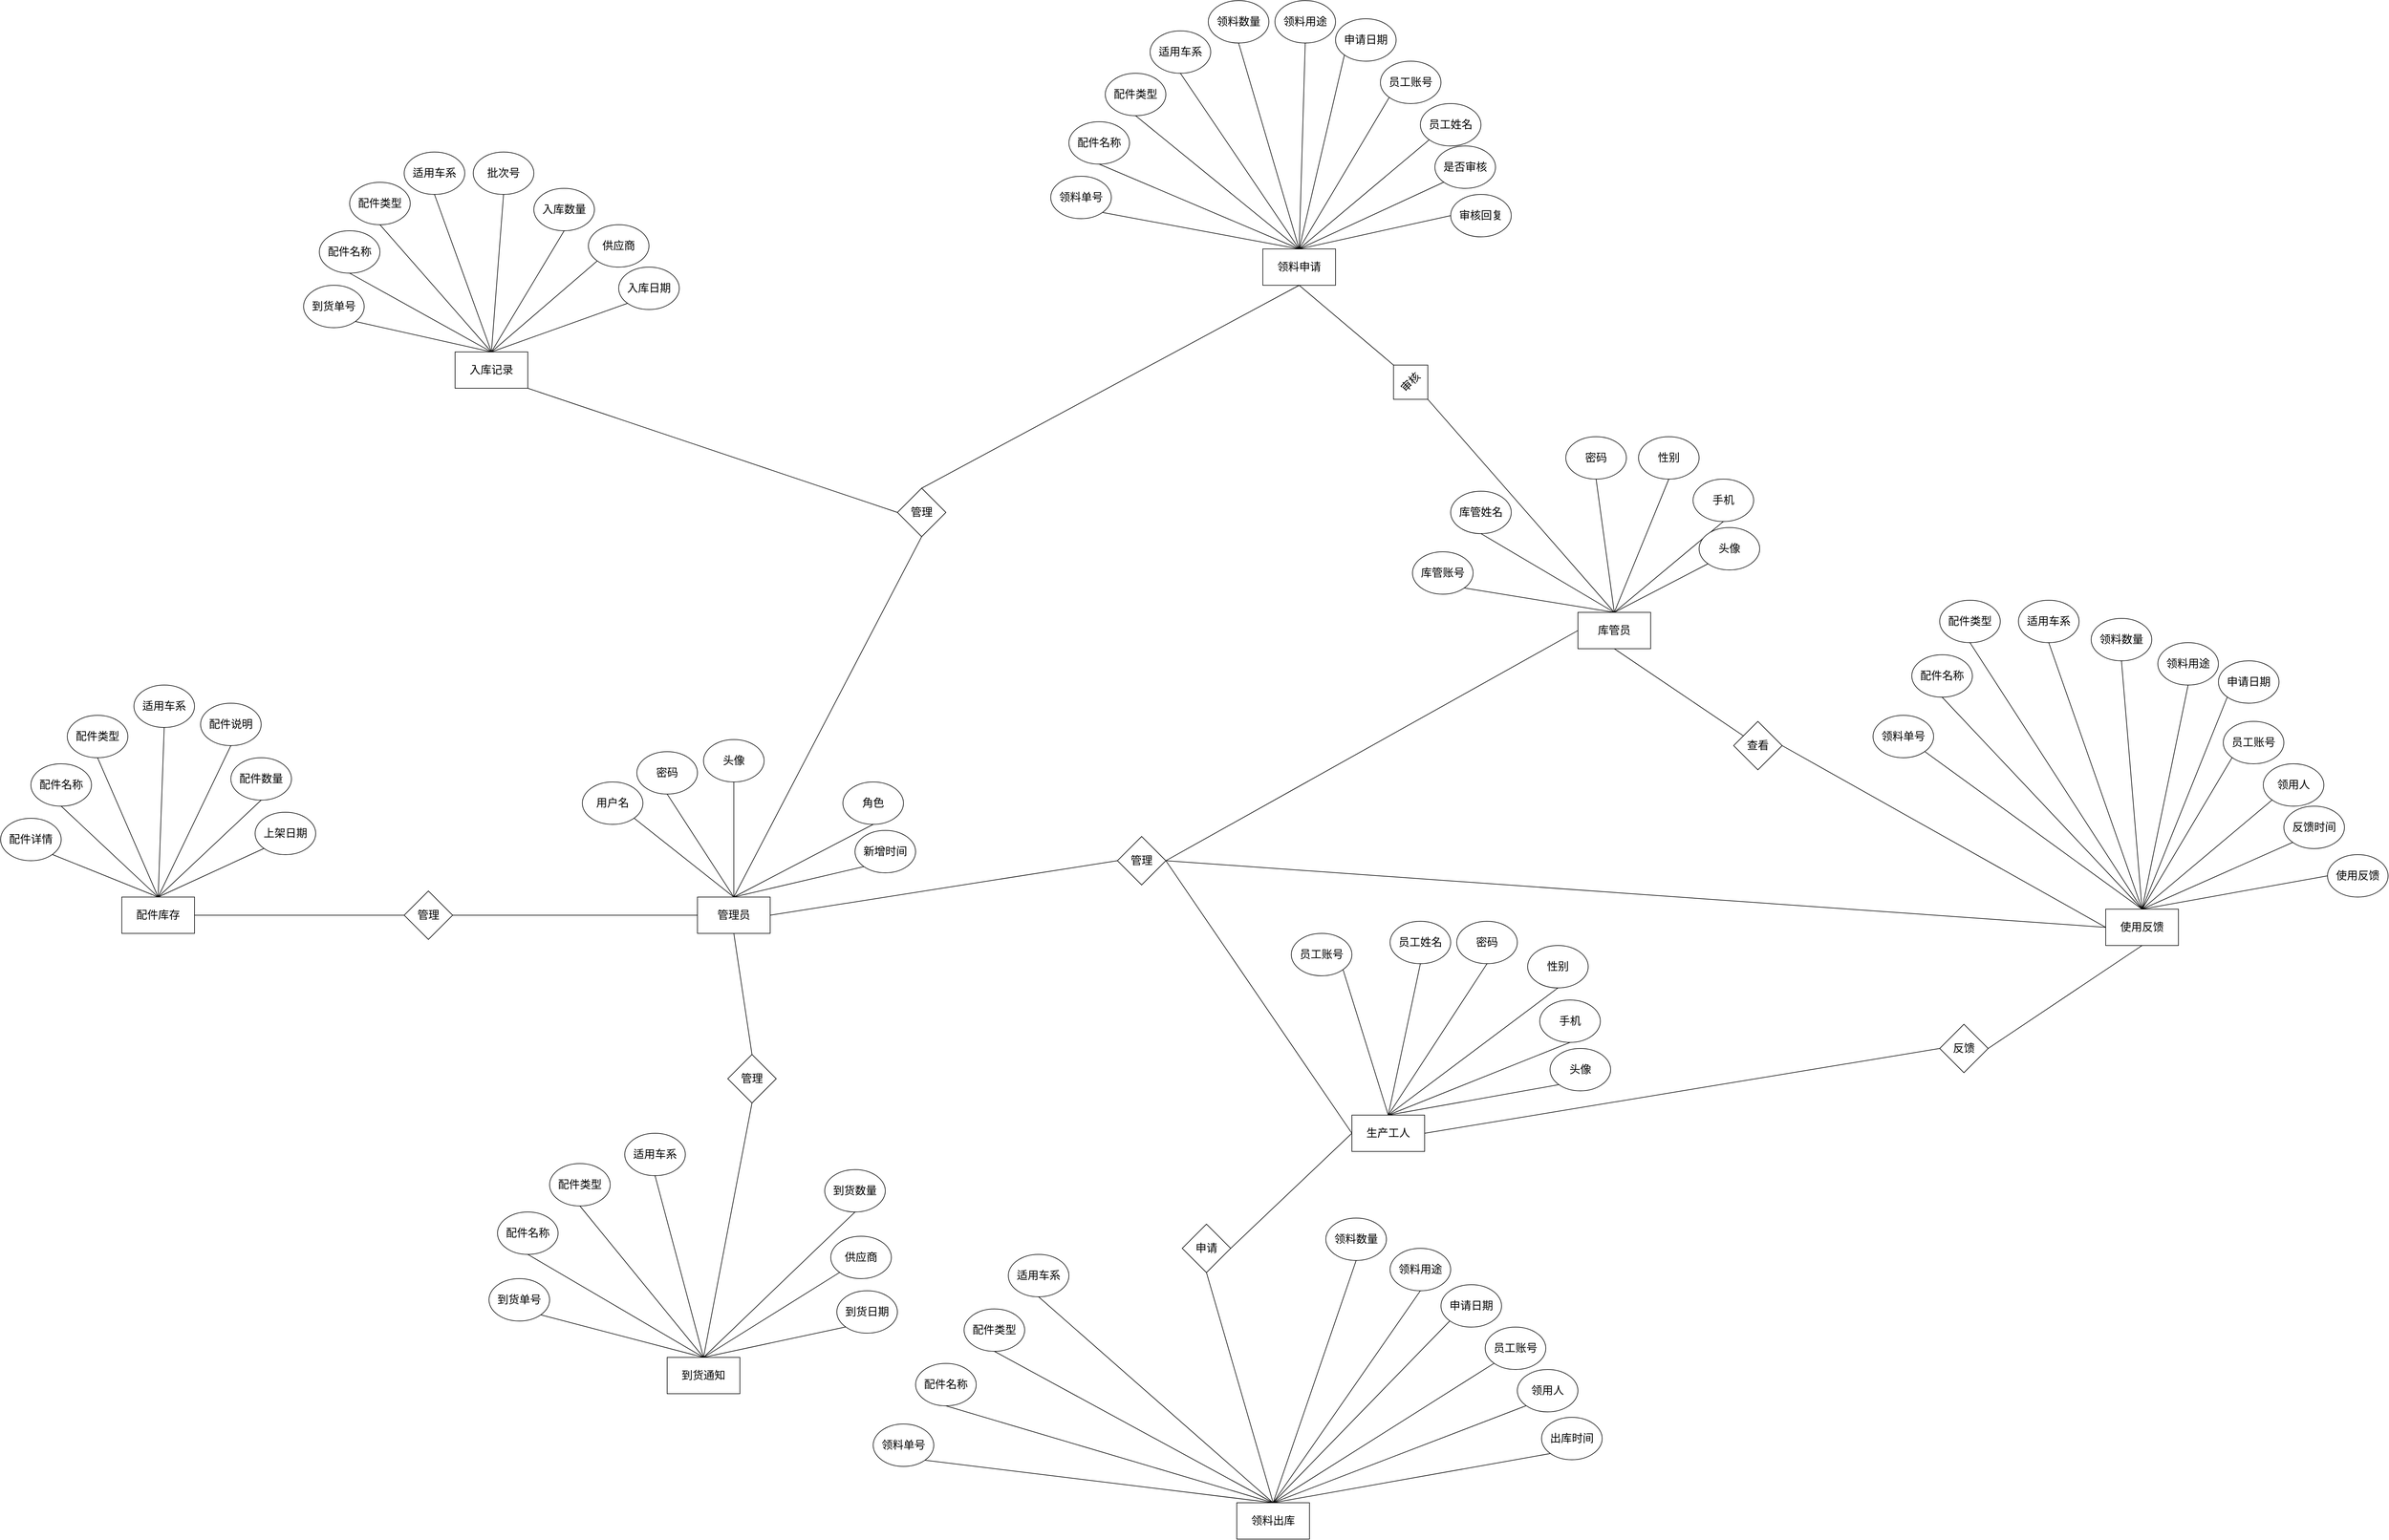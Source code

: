 <mxfile version="26.1.1">
  <diagram name="第 1 页" id="RdsMQLg2FbLtXf6Mgpa0">
    <mxGraphModel dx="10308" dy="5773" grid="1" gridSize="10" guides="1" tooltips="1" connect="1" arrows="1" fold="1" page="1" pageScale="1" pageWidth="827" pageHeight="1169" math="0" shadow="0">
      <root>
        <mxCell id="0" />
        <mxCell id="1" parent="0" />
        <mxCell id="ckY1n85eC-GWLQyuCt2y-1" value="&lt;font style=&quot;font-size: 18px;&quot;&gt;管理员&lt;/font&gt;" style="rounded=0;whiteSpace=wrap;html=1;" vertex="1" parent="1">
          <mxGeometry x="-1410" y="240" width="120" height="60" as="geometry" />
        </mxCell>
        <mxCell id="ckY1n85eC-GWLQyuCt2y-2" value="&lt;font style=&quot;font-size: 18px;&quot;&gt;用户名&lt;/font&gt;" style="ellipse;whiteSpace=wrap;html=1;" vertex="1" parent="1">
          <mxGeometry x="-1600" y="50" width="100" height="70" as="geometry" />
        </mxCell>
        <mxCell id="ckY1n85eC-GWLQyuCt2y-4" value="&lt;font style=&quot;font-size: 18px;&quot;&gt;密码&lt;/font&gt;" style="ellipse;whiteSpace=wrap;html=1;" vertex="1" parent="1">
          <mxGeometry x="-1510" width="100" height="70" as="geometry" />
        </mxCell>
        <mxCell id="ckY1n85eC-GWLQyuCt2y-5" value="&lt;font style=&quot;font-size: 18px;&quot;&gt;头像&lt;/font&gt;" style="ellipse;whiteSpace=wrap;html=1;" vertex="1" parent="1">
          <mxGeometry x="-1400" y="-20" width="100" height="70" as="geometry" />
        </mxCell>
        <mxCell id="ckY1n85eC-GWLQyuCt2y-6" value="&lt;font style=&quot;font-size: 18px;&quot;&gt;角色&lt;/font&gt;" style="ellipse;whiteSpace=wrap;html=1;" vertex="1" parent="1">
          <mxGeometry x="-1170" y="50" width="100" height="70" as="geometry" />
        </mxCell>
        <mxCell id="ckY1n85eC-GWLQyuCt2y-7" value="&lt;font style=&quot;font-size: 18px;&quot;&gt;新增时间&lt;/font&gt;" style="ellipse;whiteSpace=wrap;html=1;" vertex="1" parent="1">
          <mxGeometry x="-1150" y="130" width="100" height="70" as="geometry" />
        </mxCell>
        <mxCell id="ckY1n85eC-GWLQyuCt2y-8" value="" style="endArrow=none;html=1;rounded=0;entryX=0.5;entryY=1;entryDx=0;entryDy=0;exitX=0.5;exitY=0;exitDx=0;exitDy=0;" edge="1" parent="1" source="ckY1n85eC-GWLQyuCt2y-1" target="ckY1n85eC-GWLQyuCt2y-4">
          <mxGeometry width="50" height="50" relative="1" as="geometry">
            <mxPoint x="-1356" y="190" as="sourcePoint" />
            <mxPoint x="-1306" y="140" as="targetPoint" />
          </mxGeometry>
        </mxCell>
        <mxCell id="ckY1n85eC-GWLQyuCt2y-9" value="" style="endArrow=none;html=1;rounded=0;entryX=0.5;entryY=1;entryDx=0;entryDy=0;exitX=0.5;exitY=0;exitDx=0;exitDy=0;" edge="1" parent="1" source="ckY1n85eC-GWLQyuCt2y-1" target="ckY1n85eC-GWLQyuCt2y-6">
          <mxGeometry width="50" height="50" relative="1" as="geometry">
            <mxPoint x="-1290" y="330" as="sourcePoint" />
            <mxPoint x="-1190" y="200" as="targetPoint" />
            <Array as="points" />
          </mxGeometry>
        </mxCell>
        <mxCell id="ckY1n85eC-GWLQyuCt2y-10" value="" style="endArrow=none;html=1;rounded=0;exitX=1;exitY=1;exitDx=0;exitDy=0;entryX=0.5;entryY=0;entryDx=0;entryDy=0;" edge="1" parent="1" source="ckY1n85eC-GWLQyuCt2y-2" target="ckY1n85eC-GWLQyuCt2y-1">
          <mxGeometry width="50" height="50" relative="1" as="geometry">
            <mxPoint x="-1330" y="320" as="sourcePoint" />
            <mxPoint x="-1280" y="270" as="targetPoint" />
          </mxGeometry>
        </mxCell>
        <mxCell id="ckY1n85eC-GWLQyuCt2y-11" value="" style="endArrow=none;html=1;rounded=0;entryX=0.5;entryY=1;entryDx=0;entryDy=0;exitX=0.5;exitY=0;exitDx=0;exitDy=0;" edge="1" parent="1" source="ckY1n85eC-GWLQyuCt2y-1" target="ckY1n85eC-GWLQyuCt2y-5">
          <mxGeometry width="50" height="50" relative="1" as="geometry">
            <mxPoint x="-1340" y="250" as="sourcePoint" />
            <mxPoint x="-1450" y="80" as="targetPoint" />
          </mxGeometry>
        </mxCell>
        <mxCell id="ckY1n85eC-GWLQyuCt2y-12" value="" style="endArrow=none;html=1;rounded=0;entryX=0;entryY=1;entryDx=0;entryDy=0;exitX=0.5;exitY=0;exitDx=0;exitDy=0;" edge="1" parent="1" source="ckY1n85eC-GWLQyuCt2y-1" target="ckY1n85eC-GWLQyuCt2y-7">
          <mxGeometry width="50" height="50" relative="1" as="geometry">
            <mxPoint x="-1340" y="250" as="sourcePoint" />
            <mxPoint x="-1230" y="80" as="targetPoint" />
            <Array as="points" />
          </mxGeometry>
        </mxCell>
        <mxCell id="ckY1n85eC-GWLQyuCt2y-13" value="&lt;font style=&quot;font-size: 18px;&quot;&gt;生产工人&lt;/font&gt;" style="rounded=0;whiteSpace=wrap;html=1;" vertex="1" parent="1">
          <mxGeometry x="-330" y="600" width="120" height="60" as="geometry" />
        </mxCell>
        <mxCell id="ckY1n85eC-GWLQyuCt2y-14" value="&lt;font style=&quot;font-size: 18px;&quot;&gt;员工账号&lt;/font&gt;" style="ellipse;whiteSpace=wrap;html=1;" vertex="1" parent="1">
          <mxGeometry x="-430" y="300" width="100" height="70" as="geometry" />
        </mxCell>
        <mxCell id="ckY1n85eC-GWLQyuCt2y-15" value="&lt;font style=&quot;font-size: 18px;&quot;&gt;员工姓名&lt;/font&gt;" style="ellipse;whiteSpace=wrap;html=1;" vertex="1" parent="1">
          <mxGeometry x="-267" y="280" width="100" height="70" as="geometry" />
        </mxCell>
        <mxCell id="ckY1n85eC-GWLQyuCt2y-16" value="&lt;font style=&quot;font-size: 18px;&quot;&gt;密码&lt;/font&gt;" style="ellipse;whiteSpace=wrap;html=1;" vertex="1" parent="1">
          <mxGeometry x="-157" y="280" width="100" height="70" as="geometry" />
        </mxCell>
        <mxCell id="ckY1n85eC-GWLQyuCt2y-17" value="&lt;font style=&quot;font-size: 18px;&quot;&gt;性别&lt;/font&gt;" style="ellipse;whiteSpace=wrap;html=1;" vertex="1" parent="1">
          <mxGeometry x="-40" y="320" width="100" height="70" as="geometry" />
        </mxCell>
        <mxCell id="ckY1n85eC-GWLQyuCt2y-18" value="&lt;font style=&quot;font-size: 18px;&quot;&gt;手机&lt;/font&gt;" style="ellipse;whiteSpace=wrap;html=1;" vertex="1" parent="1">
          <mxGeometry x="-20" y="410" width="100" height="70" as="geometry" />
        </mxCell>
        <mxCell id="ckY1n85eC-GWLQyuCt2y-19" value="" style="endArrow=none;html=1;rounded=0;entryX=0.5;entryY=1;entryDx=0;entryDy=0;exitX=0.5;exitY=0;exitDx=0;exitDy=0;" edge="1" parent="1" source="ckY1n85eC-GWLQyuCt2y-13" target="ckY1n85eC-GWLQyuCt2y-15">
          <mxGeometry width="50" height="50" relative="1" as="geometry">
            <mxPoint x="-239" y="540" as="sourcePoint" />
            <mxPoint x="-189" y="490" as="targetPoint" />
          </mxGeometry>
        </mxCell>
        <mxCell id="ckY1n85eC-GWLQyuCt2y-20" value="" style="endArrow=none;html=1;rounded=0;entryX=0.5;entryY=1;entryDx=0;entryDy=0;exitX=0.5;exitY=0;exitDx=0;exitDy=0;" edge="1" parent="1" source="ckY1n85eC-GWLQyuCt2y-13" target="ckY1n85eC-GWLQyuCt2y-17">
          <mxGeometry width="50" height="50" relative="1" as="geometry">
            <mxPoint x="-173" y="680" as="sourcePoint" />
            <mxPoint x="-73" y="550" as="targetPoint" />
            <Array as="points" />
          </mxGeometry>
        </mxCell>
        <mxCell id="ckY1n85eC-GWLQyuCt2y-21" value="" style="endArrow=none;html=1;rounded=0;exitX=1;exitY=1;exitDx=0;exitDy=0;entryX=0.5;entryY=0;entryDx=0;entryDy=0;" edge="1" parent="1" source="ckY1n85eC-GWLQyuCt2y-14" target="ckY1n85eC-GWLQyuCt2y-13">
          <mxGeometry width="50" height="50" relative="1" as="geometry">
            <mxPoint x="-213" y="670" as="sourcePoint" />
            <mxPoint x="-163" y="620" as="targetPoint" />
          </mxGeometry>
        </mxCell>
        <mxCell id="ckY1n85eC-GWLQyuCt2y-22" value="" style="endArrow=none;html=1;rounded=0;entryX=0.5;entryY=1;entryDx=0;entryDy=0;exitX=0.5;exitY=0;exitDx=0;exitDy=0;" edge="1" parent="1" source="ckY1n85eC-GWLQyuCt2y-13" target="ckY1n85eC-GWLQyuCt2y-16">
          <mxGeometry width="50" height="50" relative="1" as="geometry">
            <mxPoint x="-223" y="600" as="sourcePoint" />
            <mxPoint x="-333" y="430" as="targetPoint" />
          </mxGeometry>
        </mxCell>
        <mxCell id="ckY1n85eC-GWLQyuCt2y-23" value="" style="endArrow=none;html=1;rounded=0;entryX=0.5;entryY=1;entryDx=0;entryDy=0;exitX=0.5;exitY=0;exitDx=0;exitDy=0;" edge="1" parent="1" source="ckY1n85eC-GWLQyuCt2y-13" target="ckY1n85eC-GWLQyuCt2y-18">
          <mxGeometry width="50" height="50" relative="1" as="geometry">
            <mxPoint x="-223" y="600" as="sourcePoint" />
            <mxPoint x="-113" y="430" as="targetPoint" />
            <Array as="points" />
          </mxGeometry>
        </mxCell>
        <mxCell id="ckY1n85eC-GWLQyuCt2y-24" value="&lt;font style=&quot;font-size: 18px;&quot;&gt;头像&lt;/font&gt;" style="ellipse;whiteSpace=wrap;html=1;" vertex="1" parent="1">
          <mxGeometry x="-3" y="490" width="100" height="70" as="geometry" />
        </mxCell>
        <mxCell id="ckY1n85eC-GWLQyuCt2y-25" value="" style="endArrow=none;html=1;rounded=0;exitX=0.5;exitY=0;exitDx=0;exitDy=0;entryX=0;entryY=1;entryDx=0;entryDy=0;" edge="1" parent="1" source="ckY1n85eC-GWLQyuCt2y-13" target="ckY1n85eC-GWLQyuCt2y-24">
          <mxGeometry width="50" height="50" relative="1" as="geometry">
            <mxPoint x="-223" y="600" as="sourcePoint" />
            <mxPoint x="-85" y="470" as="targetPoint" />
            <Array as="points" />
          </mxGeometry>
        </mxCell>
        <mxCell id="ckY1n85eC-GWLQyuCt2y-27" value="&lt;font style=&quot;font-size: 18px;&quot;&gt;到货通知&lt;/font&gt;" style="rounded=0;whiteSpace=wrap;html=1;" vertex="1" parent="1">
          <mxGeometry x="-1460" y="1000" width="120" height="60" as="geometry" />
        </mxCell>
        <mxCell id="ckY1n85eC-GWLQyuCt2y-28" value="&lt;font style=&quot;font-size: 18px;&quot;&gt;到货单号&lt;/font&gt;" style="ellipse;whiteSpace=wrap;html=1;" vertex="1" parent="1">
          <mxGeometry x="-1754" y="870" width="100" height="70" as="geometry" />
        </mxCell>
        <mxCell id="ckY1n85eC-GWLQyuCt2y-29" value="&lt;font style=&quot;font-size: 18px;&quot;&gt;配件名称&lt;/font&gt;" style="ellipse;whiteSpace=wrap;html=1;" vertex="1" parent="1">
          <mxGeometry x="-1740" y="760" width="100" height="70" as="geometry" />
        </mxCell>
        <mxCell id="ckY1n85eC-GWLQyuCt2y-30" value="&lt;font style=&quot;font-size: 18px;&quot;&gt;配件类型&lt;/font&gt;" style="ellipse;whiteSpace=wrap;html=1;" vertex="1" parent="1">
          <mxGeometry x="-1654" y="680" width="100" height="70" as="geometry" />
        </mxCell>
        <mxCell id="ckY1n85eC-GWLQyuCt2y-31" value="&lt;span style=&quot;font-size: 18px;&quot;&gt;适用车系&lt;/span&gt;" style="ellipse;whiteSpace=wrap;html=1;" vertex="1" parent="1">
          <mxGeometry x="-1530" y="630" width="100" height="70" as="geometry" />
        </mxCell>
        <mxCell id="ckY1n85eC-GWLQyuCt2y-32" value="&lt;span style=&quot;font-size: 18px;&quot;&gt;到货数量&lt;/span&gt;" style="ellipse;whiteSpace=wrap;html=1;" vertex="1" parent="1">
          <mxGeometry x="-1200" y="690" width="100" height="70" as="geometry" />
        </mxCell>
        <mxCell id="ckY1n85eC-GWLQyuCt2y-33" value="" style="endArrow=none;html=1;rounded=0;entryX=0.5;entryY=1;entryDx=0;entryDy=0;exitX=0.5;exitY=0;exitDx=0;exitDy=0;" edge="1" parent="1" source="ckY1n85eC-GWLQyuCt2y-27" target="ckY1n85eC-GWLQyuCt2y-29">
          <mxGeometry width="50" height="50" relative="1" as="geometry">
            <mxPoint x="-1406" y="950" as="sourcePoint" />
            <mxPoint x="-1356" y="900" as="targetPoint" />
          </mxGeometry>
        </mxCell>
        <mxCell id="ckY1n85eC-GWLQyuCt2y-34" value="" style="endArrow=none;html=1;rounded=0;entryX=0.5;entryY=1;entryDx=0;entryDy=0;exitX=0.5;exitY=0;exitDx=0;exitDy=0;" edge="1" parent="1" source="ckY1n85eC-GWLQyuCt2y-27" target="ckY1n85eC-GWLQyuCt2y-31">
          <mxGeometry width="50" height="50" relative="1" as="geometry">
            <mxPoint x="-1340" y="1090" as="sourcePoint" />
            <mxPoint x="-1240" y="960" as="targetPoint" />
            <Array as="points" />
          </mxGeometry>
        </mxCell>
        <mxCell id="ckY1n85eC-GWLQyuCt2y-35" value="" style="endArrow=none;html=1;rounded=0;exitX=1;exitY=1;exitDx=0;exitDy=0;entryX=0.5;entryY=0;entryDx=0;entryDy=0;" edge="1" parent="1" source="ckY1n85eC-GWLQyuCt2y-28" target="ckY1n85eC-GWLQyuCt2y-27">
          <mxGeometry width="50" height="50" relative="1" as="geometry">
            <mxPoint x="-1380" y="1080" as="sourcePoint" />
            <mxPoint x="-1330" y="1030" as="targetPoint" />
          </mxGeometry>
        </mxCell>
        <mxCell id="ckY1n85eC-GWLQyuCt2y-36" value="" style="endArrow=none;html=1;rounded=0;entryX=0.5;entryY=1;entryDx=0;entryDy=0;exitX=0.5;exitY=0;exitDx=0;exitDy=0;" edge="1" parent="1" source="ckY1n85eC-GWLQyuCt2y-27" target="ckY1n85eC-GWLQyuCt2y-30">
          <mxGeometry width="50" height="50" relative="1" as="geometry">
            <mxPoint x="-1390" y="1010" as="sourcePoint" />
            <mxPoint x="-1500" y="840" as="targetPoint" />
          </mxGeometry>
        </mxCell>
        <mxCell id="ckY1n85eC-GWLQyuCt2y-37" value="" style="endArrow=none;html=1;rounded=0;entryX=0.5;entryY=1;entryDx=0;entryDy=0;exitX=0.5;exitY=0;exitDx=0;exitDy=0;" edge="1" parent="1" source="ckY1n85eC-GWLQyuCt2y-27" target="ckY1n85eC-GWLQyuCt2y-32">
          <mxGeometry width="50" height="50" relative="1" as="geometry">
            <mxPoint x="-1390" y="1010" as="sourcePoint" />
            <mxPoint x="-1280" y="840" as="targetPoint" />
            <Array as="points" />
          </mxGeometry>
        </mxCell>
        <mxCell id="ckY1n85eC-GWLQyuCt2y-38" value="&lt;font style=&quot;font-size: 18px;&quot;&gt;供应商&lt;/font&gt;" style="ellipse;whiteSpace=wrap;html=1;" vertex="1" parent="1">
          <mxGeometry x="-1190" y="800" width="100" height="70" as="geometry" />
        </mxCell>
        <mxCell id="ckY1n85eC-GWLQyuCt2y-39" value="" style="endArrow=none;html=1;rounded=0;exitX=0.5;exitY=0;exitDx=0;exitDy=0;entryX=0;entryY=1;entryDx=0;entryDy=0;" edge="1" parent="1" source="ckY1n85eC-GWLQyuCt2y-27" target="ckY1n85eC-GWLQyuCt2y-38">
          <mxGeometry width="50" height="50" relative="1" as="geometry">
            <mxPoint x="-1390" y="1010" as="sourcePoint" />
            <mxPoint x="-1252" y="880" as="targetPoint" />
            <Array as="points" />
          </mxGeometry>
        </mxCell>
        <mxCell id="ckY1n85eC-GWLQyuCt2y-40" value="&lt;font style=&quot;font-size: 18px;&quot;&gt;到货日期&lt;/font&gt;" style="ellipse;whiteSpace=wrap;html=1;" vertex="1" parent="1">
          <mxGeometry x="-1180" y="890" width="100" height="70" as="geometry" />
        </mxCell>
        <mxCell id="ckY1n85eC-GWLQyuCt2y-41" value="" style="endArrow=none;html=1;rounded=0;exitX=0.5;exitY=0;exitDx=0;exitDy=0;entryX=0;entryY=1;entryDx=0;entryDy=0;" edge="1" parent="1" source="ckY1n85eC-GWLQyuCt2y-27" target="ckY1n85eC-GWLQyuCt2y-40">
          <mxGeometry width="50" height="50" relative="1" as="geometry">
            <mxPoint x="-1390" y="1010" as="sourcePoint" />
            <mxPoint x="-1215" y="860" as="targetPoint" />
            <Array as="points" />
          </mxGeometry>
        </mxCell>
        <mxCell id="ckY1n85eC-GWLQyuCt2y-42" value="&lt;font style=&quot;font-size: 18px;&quot;&gt;入库记录&lt;/font&gt;" style="rounded=0;whiteSpace=wrap;html=1;" vertex="1" parent="1">
          <mxGeometry x="-1810" y="-660" width="120" height="60" as="geometry" />
        </mxCell>
        <mxCell id="ckY1n85eC-GWLQyuCt2y-43" value="&lt;font style=&quot;font-size: 18px;&quot;&gt;到货单号&lt;/font&gt;" style="ellipse;whiteSpace=wrap;html=1;" vertex="1" parent="1">
          <mxGeometry x="-2060" y="-770" width="100" height="70" as="geometry" />
        </mxCell>
        <mxCell id="ckY1n85eC-GWLQyuCt2y-44" value="&lt;font style=&quot;font-size: 18px;&quot;&gt;配件名称&lt;/font&gt;" style="ellipse;whiteSpace=wrap;html=1;" vertex="1" parent="1">
          <mxGeometry x="-2034" y="-860" width="100" height="70" as="geometry" />
        </mxCell>
        <mxCell id="ckY1n85eC-GWLQyuCt2y-45" value="&lt;font style=&quot;font-size: 18px;&quot;&gt;配件类型&lt;/font&gt;" style="ellipse;whiteSpace=wrap;html=1;" vertex="1" parent="1">
          <mxGeometry x="-1984" y="-940" width="100" height="70" as="geometry" />
        </mxCell>
        <mxCell id="ckY1n85eC-GWLQyuCt2y-46" value="&lt;span style=&quot;font-size: 18px;&quot;&gt;适用车系&lt;/span&gt;" style="ellipse;whiteSpace=wrap;html=1;" vertex="1" parent="1">
          <mxGeometry x="-1894" y="-990" width="100" height="70" as="geometry" />
        </mxCell>
        <mxCell id="ckY1n85eC-GWLQyuCt2y-47" value="&lt;span style=&quot;font-size: 18px;&quot;&gt;入库数量&lt;/span&gt;" style="ellipse;whiteSpace=wrap;html=1;" vertex="1" parent="1">
          <mxGeometry x="-1680" y="-930" width="100" height="70" as="geometry" />
        </mxCell>
        <mxCell id="ckY1n85eC-GWLQyuCt2y-48" value="" style="endArrow=none;html=1;rounded=0;entryX=0.5;entryY=1;entryDx=0;entryDy=0;exitX=0.5;exitY=0;exitDx=0;exitDy=0;" edge="1" parent="1" source="ckY1n85eC-GWLQyuCt2y-42" target="ckY1n85eC-GWLQyuCt2y-44">
          <mxGeometry width="50" height="50" relative="1" as="geometry">
            <mxPoint x="-1756" y="-710" as="sourcePoint" />
            <mxPoint x="-1706" y="-760" as="targetPoint" />
          </mxGeometry>
        </mxCell>
        <mxCell id="ckY1n85eC-GWLQyuCt2y-49" value="" style="endArrow=none;html=1;rounded=0;entryX=0.5;entryY=1;entryDx=0;entryDy=0;exitX=0.5;exitY=0;exitDx=0;exitDy=0;" edge="1" parent="1" source="ckY1n85eC-GWLQyuCt2y-42" target="ckY1n85eC-GWLQyuCt2y-46">
          <mxGeometry width="50" height="50" relative="1" as="geometry">
            <mxPoint x="-1690" y="-570" as="sourcePoint" />
            <mxPoint x="-1590" y="-700" as="targetPoint" />
            <Array as="points" />
          </mxGeometry>
        </mxCell>
        <mxCell id="ckY1n85eC-GWLQyuCt2y-50" value="" style="endArrow=none;html=1;rounded=0;exitX=1;exitY=1;exitDx=0;exitDy=0;entryX=0.5;entryY=0;entryDx=0;entryDy=0;" edge="1" parent="1" source="ckY1n85eC-GWLQyuCt2y-43" target="ckY1n85eC-GWLQyuCt2y-42">
          <mxGeometry width="50" height="50" relative="1" as="geometry">
            <mxPoint x="-1730" y="-580" as="sourcePoint" />
            <mxPoint x="-1680" y="-630" as="targetPoint" />
          </mxGeometry>
        </mxCell>
        <mxCell id="ckY1n85eC-GWLQyuCt2y-51" value="" style="endArrow=none;html=1;rounded=0;entryX=0.5;entryY=1;entryDx=0;entryDy=0;exitX=0.5;exitY=0;exitDx=0;exitDy=0;" edge="1" parent="1" source="ckY1n85eC-GWLQyuCt2y-42" target="ckY1n85eC-GWLQyuCt2y-45">
          <mxGeometry width="50" height="50" relative="1" as="geometry">
            <mxPoint x="-1740" y="-650" as="sourcePoint" />
            <mxPoint x="-1850" y="-820" as="targetPoint" />
          </mxGeometry>
        </mxCell>
        <mxCell id="ckY1n85eC-GWLQyuCt2y-52" value="" style="endArrow=none;html=1;rounded=0;entryX=0.5;entryY=1;entryDx=0;entryDy=0;exitX=0.5;exitY=0;exitDx=0;exitDy=0;" edge="1" parent="1" source="ckY1n85eC-GWLQyuCt2y-42" target="ckY1n85eC-GWLQyuCt2y-47">
          <mxGeometry width="50" height="50" relative="1" as="geometry">
            <mxPoint x="-1740" y="-650" as="sourcePoint" />
            <mxPoint x="-1630" y="-820" as="targetPoint" />
            <Array as="points" />
          </mxGeometry>
        </mxCell>
        <mxCell id="ckY1n85eC-GWLQyuCt2y-53" value="&lt;font style=&quot;font-size: 18px;&quot;&gt;供应商&lt;/font&gt;" style="ellipse;whiteSpace=wrap;html=1;" vertex="1" parent="1">
          <mxGeometry x="-1590" y="-870" width="100" height="70" as="geometry" />
        </mxCell>
        <mxCell id="ckY1n85eC-GWLQyuCt2y-54" value="" style="endArrow=none;html=1;rounded=0;exitX=0.5;exitY=0;exitDx=0;exitDy=0;entryX=0;entryY=1;entryDx=0;entryDy=0;" edge="1" parent="1" source="ckY1n85eC-GWLQyuCt2y-42" target="ckY1n85eC-GWLQyuCt2y-53">
          <mxGeometry width="50" height="50" relative="1" as="geometry">
            <mxPoint x="-1740" y="-650" as="sourcePoint" />
            <mxPoint x="-1602" y="-780" as="targetPoint" />
            <Array as="points" />
          </mxGeometry>
        </mxCell>
        <mxCell id="ckY1n85eC-GWLQyuCt2y-55" value="&lt;font style=&quot;font-size: 18px;&quot;&gt;入库日期&lt;/font&gt;" style="ellipse;whiteSpace=wrap;html=1;" vertex="1" parent="1">
          <mxGeometry x="-1540" y="-800" width="100" height="70" as="geometry" />
        </mxCell>
        <mxCell id="ckY1n85eC-GWLQyuCt2y-56" value="" style="endArrow=none;html=1;rounded=0;exitX=0.5;exitY=0;exitDx=0;exitDy=0;entryX=0;entryY=1;entryDx=0;entryDy=0;" edge="1" parent="1" source="ckY1n85eC-GWLQyuCt2y-42" target="ckY1n85eC-GWLQyuCt2y-55">
          <mxGeometry width="50" height="50" relative="1" as="geometry">
            <mxPoint x="-1740" y="-650" as="sourcePoint" />
            <mxPoint x="-1565" y="-800" as="targetPoint" />
            <Array as="points" />
          </mxGeometry>
        </mxCell>
        <mxCell id="ckY1n85eC-GWLQyuCt2y-57" value="&lt;span style=&quot;font-size: 18px;&quot;&gt;批次号&lt;/span&gt;" style="ellipse;whiteSpace=wrap;html=1;" vertex="1" parent="1">
          <mxGeometry x="-1780" y="-990" width="100" height="70" as="geometry" />
        </mxCell>
        <mxCell id="ckY1n85eC-GWLQyuCt2y-58" value="" style="endArrow=none;html=1;rounded=0;entryX=0.5;entryY=1;entryDx=0;entryDy=0;exitX=0.5;exitY=0;exitDx=0;exitDy=0;" edge="1" parent="1" source="ckY1n85eC-GWLQyuCt2y-42" target="ckY1n85eC-GWLQyuCt2y-57">
          <mxGeometry width="50" height="50" relative="1" as="geometry">
            <mxPoint x="-1740" y="-650" as="sourcePoint" />
            <mxPoint x="-1834" y="-910" as="targetPoint" />
            <Array as="points" />
          </mxGeometry>
        </mxCell>
        <mxCell id="ckY1n85eC-GWLQyuCt2y-59" value="&lt;font style=&quot;font-size: 18px;&quot;&gt;配件库存&lt;/font&gt;" style="rounded=0;whiteSpace=wrap;html=1;" vertex="1" parent="1">
          <mxGeometry x="-2360" y="240" width="120" height="60" as="geometry" />
        </mxCell>
        <mxCell id="ckY1n85eC-GWLQyuCt2y-60" value="&lt;span style=&quot;font-size: 18px;&quot;&gt;配件详情&lt;/span&gt;" style="ellipse;whiteSpace=wrap;html=1;" vertex="1" parent="1">
          <mxGeometry x="-2560" y="110" width="100" height="70" as="geometry" />
        </mxCell>
        <mxCell id="ckY1n85eC-GWLQyuCt2y-61" value="&lt;font style=&quot;font-size: 18px;&quot;&gt;配件名称&lt;/font&gt;" style="ellipse;whiteSpace=wrap;html=1;" vertex="1" parent="1">
          <mxGeometry x="-2510" y="20" width="100" height="70" as="geometry" />
        </mxCell>
        <mxCell id="ckY1n85eC-GWLQyuCt2y-62" value="&lt;font style=&quot;font-size: 18px;&quot;&gt;配件类型&lt;/font&gt;" style="ellipse;whiteSpace=wrap;html=1;" vertex="1" parent="1">
          <mxGeometry x="-2450" y="-60" width="100" height="70" as="geometry" />
        </mxCell>
        <mxCell id="ckY1n85eC-GWLQyuCt2y-63" value="&lt;span style=&quot;font-size: 18px;&quot;&gt;适用车系&lt;/span&gt;" style="ellipse;whiteSpace=wrap;html=1;" vertex="1" parent="1">
          <mxGeometry x="-2340" y="-110" width="100" height="70" as="geometry" />
        </mxCell>
        <mxCell id="ckY1n85eC-GWLQyuCt2y-64" value="&lt;span style=&quot;font-size: 18px;&quot;&gt;配件数量&lt;/span&gt;" style="ellipse;whiteSpace=wrap;html=1;" vertex="1" parent="1">
          <mxGeometry x="-2180" y="10" width="100" height="70" as="geometry" />
        </mxCell>
        <mxCell id="ckY1n85eC-GWLQyuCt2y-65" value="" style="endArrow=none;html=1;rounded=0;entryX=0.5;entryY=1;entryDx=0;entryDy=0;exitX=0.5;exitY=0;exitDx=0;exitDy=0;" edge="1" parent="1" source="ckY1n85eC-GWLQyuCt2y-59" target="ckY1n85eC-GWLQyuCt2y-61">
          <mxGeometry width="50" height="50" relative="1" as="geometry">
            <mxPoint x="-2306" y="190" as="sourcePoint" />
            <mxPoint x="-2256" y="140" as="targetPoint" />
          </mxGeometry>
        </mxCell>
        <mxCell id="ckY1n85eC-GWLQyuCt2y-66" value="" style="endArrow=none;html=1;rounded=0;entryX=0.5;entryY=1;entryDx=0;entryDy=0;exitX=0.5;exitY=0;exitDx=0;exitDy=0;" edge="1" parent="1" source="ckY1n85eC-GWLQyuCt2y-59" target="ckY1n85eC-GWLQyuCt2y-63">
          <mxGeometry width="50" height="50" relative="1" as="geometry">
            <mxPoint x="-2240" y="330" as="sourcePoint" />
            <mxPoint x="-2140" y="200" as="targetPoint" />
            <Array as="points" />
          </mxGeometry>
        </mxCell>
        <mxCell id="ckY1n85eC-GWLQyuCt2y-67" value="" style="endArrow=none;html=1;rounded=0;exitX=1;exitY=1;exitDx=0;exitDy=0;entryX=0.5;entryY=0;entryDx=0;entryDy=0;" edge="1" parent="1" source="ckY1n85eC-GWLQyuCt2y-60" target="ckY1n85eC-GWLQyuCt2y-59">
          <mxGeometry width="50" height="50" relative="1" as="geometry">
            <mxPoint x="-2280" y="320" as="sourcePoint" />
            <mxPoint x="-2230" y="270" as="targetPoint" />
          </mxGeometry>
        </mxCell>
        <mxCell id="ckY1n85eC-GWLQyuCt2y-68" value="" style="endArrow=none;html=1;rounded=0;entryX=0.5;entryY=1;entryDx=0;entryDy=0;exitX=0.5;exitY=0;exitDx=0;exitDy=0;" edge="1" parent="1" source="ckY1n85eC-GWLQyuCt2y-59" target="ckY1n85eC-GWLQyuCt2y-62">
          <mxGeometry width="50" height="50" relative="1" as="geometry">
            <mxPoint x="-2290" y="250" as="sourcePoint" />
            <mxPoint x="-2400" y="80" as="targetPoint" />
          </mxGeometry>
        </mxCell>
        <mxCell id="ckY1n85eC-GWLQyuCt2y-69" value="" style="endArrow=none;html=1;rounded=0;entryX=0.5;entryY=1;entryDx=0;entryDy=0;exitX=0.5;exitY=0;exitDx=0;exitDy=0;" edge="1" parent="1" source="ckY1n85eC-GWLQyuCt2y-59" target="ckY1n85eC-GWLQyuCt2y-64">
          <mxGeometry width="50" height="50" relative="1" as="geometry">
            <mxPoint x="-2290" y="250" as="sourcePoint" />
            <mxPoint x="-2180" y="80" as="targetPoint" />
            <Array as="points" />
          </mxGeometry>
        </mxCell>
        <mxCell id="ckY1n85eC-GWLQyuCt2y-72" value="&lt;font style=&quot;font-size: 18px;&quot;&gt;上架日期&lt;/font&gt;" style="ellipse;whiteSpace=wrap;html=1;" vertex="1" parent="1">
          <mxGeometry x="-2140" y="100" width="100" height="70" as="geometry" />
        </mxCell>
        <mxCell id="ckY1n85eC-GWLQyuCt2y-73" value="" style="endArrow=none;html=1;rounded=0;exitX=0.5;exitY=0;exitDx=0;exitDy=0;entryX=0;entryY=1;entryDx=0;entryDy=0;" edge="1" parent="1" source="ckY1n85eC-GWLQyuCt2y-59" target="ckY1n85eC-GWLQyuCt2y-72">
          <mxGeometry width="50" height="50" relative="1" as="geometry">
            <mxPoint x="-2290" y="250" as="sourcePoint" />
            <mxPoint x="-2115" y="100" as="targetPoint" />
            <Array as="points" />
          </mxGeometry>
        </mxCell>
        <mxCell id="ckY1n85eC-GWLQyuCt2y-74" value="&lt;span style=&quot;font-size: 18px;&quot;&gt;配件说明&lt;/span&gt;" style="ellipse;whiteSpace=wrap;html=1;" vertex="1" parent="1">
          <mxGeometry x="-2230" y="-80" width="100" height="70" as="geometry" />
        </mxCell>
        <mxCell id="ckY1n85eC-GWLQyuCt2y-75" value="" style="endArrow=none;html=1;rounded=0;entryX=0.5;entryY=1;entryDx=0;entryDy=0;exitX=0.5;exitY=0;exitDx=0;exitDy=0;" edge="1" parent="1" source="ckY1n85eC-GWLQyuCt2y-59" target="ckY1n85eC-GWLQyuCt2y-74">
          <mxGeometry width="50" height="50" relative="1" as="geometry">
            <mxPoint x="-2290" y="250" as="sourcePoint" />
            <mxPoint x="-2384" y="-10" as="targetPoint" />
            <Array as="points" />
          </mxGeometry>
        </mxCell>
        <mxCell id="ckY1n85eC-GWLQyuCt2y-76" value="&lt;span style=&quot;font-size: 18px;&quot;&gt;领料申请&lt;/span&gt;" style="rounded=0;whiteSpace=wrap;html=1;" vertex="1" parent="1">
          <mxGeometry x="-477" y="-830" width="120" height="60" as="geometry" />
        </mxCell>
        <mxCell id="ckY1n85eC-GWLQyuCt2y-77" value="&lt;span style=&quot;font-size: 18px;&quot;&gt;领料单号&lt;/span&gt;" style="ellipse;whiteSpace=wrap;html=1;" vertex="1" parent="1">
          <mxGeometry x="-827" y="-950" width="100" height="70" as="geometry" />
        </mxCell>
        <mxCell id="ckY1n85eC-GWLQyuCt2y-78" value="&lt;font style=&quot;font-size: 18px;&quot;&gt;配件名称&lt;/font&gt;" style="ellipse;whiteSpace=wrap;html=1;" vertex="1" parent="1">
          <mxGeometry x="-797" y="-1040" width="100" height="70" as="geometry" />
        </mxCell>
        <mxCell id="ckY1n85eC-GWLQyuCt2y-79" value="&lt;font style=&quot;font-size: 18px;&quot;&gt;配件类型&lt;/font&gt;" style="ellipse;whiteSpace=wrap;html=1;" vertex="1" parent="1">
          <mxGeometry x="-737" y="-1120" width="100" height="70" as="geometry" />
        </mxCell>
        <mxCell id="ckY1n85eC-GWLQyuCt2y-80" value="&lt;span style=&quot;font-size: 18px;&quot;&gt;适用车系&lt;/span&gt;" style="ellipse;whiteSpace=wrap;html=1;" vertex="1" parent="1">
          <mxGeometry x="-663" y="-1190" width="100" height="70" as="geometry" />
        </mxCell>
        <mxCell id="ckY1n85eC-GWLQyuCt2y-81" value="&lt;span style=&quot;font-size: 18px;&quot;&gt;领料用途&lt;/span&gt;" style="ellipse;whiteSpace=wrap;html=1;" vertex="1" parent="1">
          <mxGeometry x="-457" y="-1240" width="100" height="70" as="geometry" />
        </mxCell>
        <mxCell id="ckY1n85eC-GWLQyuCt2y-82" value="" style="endArrow=none;html=1;rounded=0;entryX=0.5;entryY=1;entryDx=0;entryDy=0;exitX=0.5;exitY=0;exitDx=0;exitDy=0;" edge="1" parent="1" source="ckY1n85eC-GWLQyuCt2y-76" target="ckY1n85eC-GWLQyuCt2y-78">
          <mxGeometry width="50" height="50" relative="1" as="geometry">
            <mxPoint x="-423" y="-880" as="sourcePoint" />
            <mxPoint x="-373" y="-930" as="targetPoint" />
          </mxGeometry>
        </mxCell>
        <mxCell id="ckY1n85eC-GWLQyuCt2y-83" value="" style="endArrow=none;html=1;rounded=0;entryX=0.5;entryY=1;entryDx=0;entryDy=0;exitX=0.5;exitY=0;exitDx=0;exitDy=0;" edge="1" parent="1" source="ckY1n85eC-GWLQyuCt2y-76" target="ckY1n85eC-GWLQyuCt2y-80">
          <mxGeometry width="50" height="50" relative="1" as="geometry">
            <mxPoint x="-357" y="-740" as="sourcePoint" />
            <mxPoint x="-257" y="-870" as="targetPoint" />
            <Array as="points" />
          </mxGeometry>
        </mxCell>
        <mxCell id="ckY1n85eC-GWLQyuCt2y-84" value="" style="endArrow=none;html=1;rounded=0;exitX=1;exitY=1;exitDx=0;exitDy=0;entryX=0.5;entryY=0;entryDx=0;entryDy=0;" edge="1" parent="1" source="ckY1n85eC-GWLQyuCt2y-77" target="ckY1n85eC-GWLQyuCt2y-76">
          <mxGeometry width="50" height="50" relative="1" as="geometry">
            <mxPoint x="-397" y="-750" as="sourcePoint" />
            <mxPoint x="-347" y="-800" as="targetPoint" />
          </mxGeometry>
        </mxCell>
        <mxCell id="ckY1n85eC-GWLQyuCt2y-85" value="" style="endArrow=none;html=1;rounded=0;entryX=0.5;entryY=1;entryDx=0;entryDy=0;exitX=0.5;exitY=0;exitDx=0;exitDy=0;" edge="1" parent="1" source="ckY1n85eC-GWLQyuCt2y-76" target="ckY1n85eC-GWLQyuCt2y-79">
          <mxGeometry width="50" height="50" relative="1" as="geometry">
            <mxPoint x="-407" y="-820" as="sourcePoint" />
            <mxPoint x="-517" y="-990" as="targetPoint" />
          </mxGeometry>
        </mxCell>
        <mxCell id="ckY1n85eC-GWLQyuCt2y-86" value="" style="endArrow=none;html=1;rounded=0;entryX=0.5;entryY=1;entryDx=0;entryDy=0;exitX=0.5;exitY=0;exitDx=0;exitDy=0;" edge="1" parent="1" source="ckY1n85eC-GWLQyuCt2y-76" target="ckY1n85eC-GWLQyuCt2y-81">
          <mxGeometry width="50" height="50" relative="1" as="geometry">
            <mxPoint x="-407" y="-820" as="sourcePoint" />
            <mxPoint x="-297" y="-990" as="targetPoint" />
            <Array as="points" />
          </mxGeometry>
        </mxCell>
        <mxCell id="ckY1n85eC-GWLQyuCt2y-87" value="&lt;font style=&quot;font-size: 18px;&quot;&gt;申请日期&lt;/font&gt;" style="ellipse;whiteSpace=wrap;html=1;" vertex="1" parent="1">
          <mxGeometry x="-357" y="-1210" width="100" height="70" as="geometry" />
        </mxCell>
        <mxCell id="ckY1n85eC-GWLQyuCt2y-88" value="" style="endArrow=none;html=1;rounded=0;exitX=0.5;exitY=0;exitDx=0;exitDy=0;entryX=0;entryY=1;entryDx=0;entryDy=0;" edge="1" parent="1" source="ckY1n85eC-GWLQyuCt2y-76" target="ckY1n85eC-GWLQyuCt2y-87">
          <mxGeometry width="50" height="50" relative="1" as="geometry">
            <mxPoint x="-407" y="-820" as="sourcePoint" />
            <mxPoint x="-232" y="-970" as="targetPoint" />
            <Array as="points" />
          </mxGeometry>
        </mxCell>
        <mxCell id="ckY1n85eC-GWLQyuCt2y-89" value="&lt;span style=&quot;font-size: 18px;&quot;&gt;领料数量&lt;/span&gt;" style="ellipse;whiteSpace=wrap;html=1;" vertex="1" parent="1">
          <mxGeometry x="-567" y="-1240" width="100" height="70" as="geometry" />
        </mxCell>
        <mxCell id="ckY1n85eC-GWLQyuCt2y-90" value="" style="endArrow=none;html=1;rounded=0;entryX=0.5;entryY=1;entryDx=0;entryDy=0;exitX=0.5;exitY=0;exitDx=0;exitDy=0;" edge="1" parent="1" source="ckY1n85eC-GWLQyuCt2y-76" target="ckY1n85eC-GWLQyuCt2y-89">
          <mxGeometry width="50" height="50" relative="1" as="geometry">
            <mxPoint x="-407" y="-820" as="sourcePoint" />
            <mxPoint x="-501" y="-1080" as="targetPoint" />
            <Array as="points" />
          </mxGeometry>
        </mxCell>
        <mxCell id="ckY1n85eC-GWLQyuCt2y-91" value="&lt;font style=&quot;font-size: 18px;&quot;&gt;员工账号&lt;/font&gt;" style="ellipse;whiteSpace=wrap;html=1;" vertex="1" parent="1">
          <mxGeometry x="-283" y="-1140" width="100" height="70" as="geometry" />
        </mxCell>
        <mxCell id="ckY1n85eC-GWLQyuCt2y-92" value="&lt;font style=&quot;font-size: 18px;&quot;&gt;员工姓名&lt;/font&gt;" style="ellipse;whiteSpace=wrap;html=1;" vertex="1" parent="1">
          <mxGeometry x="-217" y="-1070" width="100" height="70" as="geometry" />
        </mxCell>
        <mxCell id="ckY1n85eC-GWLQyuCt2y-93" value="&lt;span style=&quot;font-size: 18px;&quot;&gt;是否审核&lt;/span&gt;" style="ellipse;whiteSpace=wrap;html=1;" vertex="1" parent="1">
          <mxGeometry x="-193" y="-1000" width="100" height="70" as="geometry" />
        </mxCell>
        <mxCell id="ckY1n85eC-GWLQyuCt2y-94" value="" style="endArrow=none;html=1;rounded=0;exitX=0.5;exitY=0;exitDx=0;exitDy=0;entryX=0;entryY=1;entryDx=0;entryDy=0;" edge="1" parent="1" source="ckY1n85eC-GWLQyuCt2y-76" target="ckY1n85eC-GWLQyuCt2y-91">
          <mxGeometry width="50" height="50" relative="1" as="geometry">
            <mxPoint x="-407" y="-820" as="sourcePoint" />
            <mxPoint x="-332" y="-1140" as="targetPoint" />
            <Array as="points" />
          </mxGeometry>
        </mxCell>
        <mxCell id="ckY1n85eC-GWLQyuCt2y-95" value="" style="endArrow=none;html=1;rounded=0;exitX=0.5;exitY=0;exitDx=0;exitDy=0;entryX=0;entryY=1;entryDx=0;entryDy=0;" edge="1" parent="1" source="ckY1n85eC-GWLQyuCt2y-76" target="ckY1n85eC-GWLQyuCt2y-92">
          <mxGeometry width="50" height="50" relative="1" as="geometry">
            <mxPoint x="-407" y="-820" as="sourcePoint" />
            <mxPoint x="-258" y="-1070" as="targetPoint" />
            <Array as="points" />
          </mxGeometry>
        </mxCell>
        <mxCell id="ckY1n85eC-GWLQyuCt2y-96" value="" style="endArrow=none;html=1;rounded=0;exitX=0.5;exitY=0;exitDx=0;exitDy=0;entryX=0;entryY=1;entryDx=0;entryDy=0;" edge="1" parent="1" source="ckY1n85eC-GWLQyuCt2y-76" target="ckY1n85eC-GWLQyuCt2y-93">
          <mxGeometry width="50" height="50" relative="1" as="geometry">
            <mxPoint x="-407" y="-820" as="sourcePoint" />
            <mxPoint x="-192" y="-1000" as="targetPoint" />
            <Array as="points" />
          </mxGeometry>
        </mxCell>
        <mxCell id="ckY1n85eC-GWLQyuCt2y-97" value="&lt;span style=&quot;font-size: 18px;&quot;&gt;审核回复&lt;/span&gt;" style="ellipse;whiteSpace=wrap;html=1;" vertex="1" parent="1">
          <mxGeometry x="-167" y="-920" width="100" height="70" as="geometry" />
        </mxCell>
        <mxCell id="ckY1n85eC-GWLQyuCt2y-98" value="" style="endArrow=none;html=1;rounded=0;exitX=0.5;exitY=0;exitDx=0;exitDy=0;entryX=0;entryY=0.5;entryDx=0;entryDy=0;" edge="1" parent="1" source="ckY1n85eC-GWLQyuCt2y-76" target="ckY1n85eC-GWLQyuCt2y-97">
          <mxGeometry width="50" height="50" relative="1" as="geometry">
            <mxPoint x="-407" y="-820" as="sourcePoint" />
            <mxPoint x="-168" y="-930" as="targetPoint" />
            <Array as="points" />
          </mxGeometry>
        </mxCell>
        <mxCell id="ckY1n85eC-GWLQyuCt2y-99" value="&lt;font style=&quot;font-size: 18px;&quot;&gt;库管员&lt;/font&gt;" style="rounded=0;whiteSpace=wrap;html=1;" vertex="1" parent="1">
          <mxGeometry x="43" y="-230" width="120" height="60" as="geometry" />
        </mxCell>
        <mxCell id="ckY1n85eC-GWLQyuCt2y-100" value="&lt;font style=&quot;font-size: 18px;&quot;&gt;库管账号&lt;/font&gt;" style="ellipse;whiteSpace=wrap;html=1;" vertex="1" parent="1">
          <mxGeometry x="-230" y="-330" width="100" height="70" as="geometry" />
        </mxCell>
        <mxCell id="ckY1n85eC-GWLQyuCt2y-101" value="&lt;font style=&quot;font-size: 18px;&quot;&gt;库管姓名&lt;/font&gt;" style="ellipse;whiteSpace=wrap;html=1;" vertex="1" parent="1">
          <mxGeometry x="-167" y="-430" width="100" height="70" as="geometry" />
        </mxCell>
        <mxCell id="ckY1n85eC-GWLQyuCt2y-102" value="&lt;font style=&quot;font-size: 18px;&quot;&gt;密码&lt;/font&gt;" style="ellipse;whiteSpace=wrap;html=1;" vertex="1" parent="1">
          <mxGeometry x="23" y="-520" width="100" height="70" as="geometry" />
        </mxCell>
        <mxCell id="ckY1n85eC-GWLQyuCt2y-103" value="&lt;font style=&quot;font-size: 18px;&quot;&gt;性别&lt;/font&gt;" style="ellipse;whiteSpace=wrap;html=1;" vertex="1" parent="1">
          <mxGeometry x="143" y="-520" width="100" height="70" as="geometry" />
        </mxCell>
        <mxCell id="ckY1n85eC-GWLQyuCt2y-104" value="&lt;font style=&quot;font-size: 18px;&quot;&gt;手机&lt;/font&gt;" style="ellipse;whiteSpace=wrap;html=1;" vertex="1" parent="1">
          <mxGeometry x="233" y="-450" width="100" height="70" as="geometry" />
        </mxCell>
        <mxCell id="ckY1n85eC-GWLQyuCt2y-105" value="" style="endArrow=none;html=1;rounded=0;entryX=0.5;entryY=1;entryDx=0;entryDy=0;exitX=0.5;exitY=0;exitDx=0;exitDy=0;" edge="1" parent="1" source="ckY1n85eC-GWLQyuCt2y-99" target="ckY1n85eC-GWLQyuCt2y-101">
          <mxGeometry width="50" height="50" relative="1" as="geometry">
            <mxPoint x="97" y="-280" as="sourcePoint" />
            <mxPoint x="147" y="-330" as="targetPoint" />
          </mxGeometry>
        </mxCell>
        <mxCell id="ckY1n85eC-GWLQyuCt2y-106" value="" style="endArrow=none;html=1;rounded=0;entryX=0.5;entryY=1;entryDx=0;entryDy=0;exitX=0.5;exitY=0;exitDx=0;exitDy=0;" edge="1" parent="1" source="ckY1n85eC-GWLQyuCt2y-99" target="ckY1n85eC-GWLQyuCt2y-103">
          <mxGeometry width="50" height="50" relative="1" as="geometry">
            <mxPoint x="163" y="-140" as="sourcePoint" />
            <mxPoint x="263" y="-270" as="targetPoint" />
            <Array as="points" />
          </mxGeometry>
        </mxCell>
        <mxCell id="ckY1n85eC-GWLQyuCt2y-107" value="" style="endArrow=none;html=1;rounded=0;exitX=1;exitY=1;exitDx=0;exitDy=0;entryX=0.5;entryY=0;entryDx=0;entryDy=0;" edge="1" parent="1" source="ckY1n85eC-GWLQyuCt2y-100" target="ckY1n85eC-GWLQyuCt2y-99">
          <mxGeometry width="50" height="50" relative="1" as="geometry">
            <mxPoint x="123" y="-150" as="sourcePoint" />
            <mxPoint x="173" y="-200" as="targetPoint" />
          </mxGeometry>
        </mxCell>
        <mxCell id="ckY1n85eC-GWLQyuCt2y-108" value="" style="endArrow=none;html=1;rounded=0;entryX=0.5;entryY=1;entryDx=0;entryDy=0;exitX=0.5;exitY=0;exitDx=0;exitDy=0;" edge="1" parent="1" source="ckY1n85eC-GWLQyuCt2y-99" target="ckY1n85eC-GWLQyuCt2y-102">
          <mxGeometry width="50" height="50" relative="1" as="geometry">
            <mxPoint x="113" y="-220" as="sourcePoint" />
            <mxPoint x="3" y="-390" as="targetPoint" />
          </mxGeometry>
        </mxCell>
        <mxCell id="ckY1n85eC-GWLQyuCt2y-109" value="" style="endArrow=none;html=1;rounded=0;entryX=0.5;entryY=1;entryDx=0;entryDy=0;exitX=0.5;exitY=0;exitDx=0;exitDy=0;" edge="1" parent="1" source="ckY1n85eC-GWLQyuCt2y-99" target="ckY1n85eC-GWLQyuCt2y-104">
          <mxGeometry width="50" height="50" relative="1" as="geometry">
            <mxPoint x="113" y="-220" as="sourcePoint" />
            <mxPoint x="223" y="-390" as="targetPoint" />
            <Array as="points" />
          </mxGeometry>
        </mxCell>
        <mxCell id="ckY1n85eC-GWLQyuCt2y-110" value="&lt;font style=&quot;font-size: 18px;&quot;&gt;头像&lt;/font&gt;" style="ellipse;whiteSpace=wrap;html=1;" vertex="1" parent="1">
          <mxGeometry x="243" y="-370" width="100" height="70" as="geometry" />
        </mxCell>
        <mxCell id="ckY1n85eC-GWLQyuCt2y-111" value="" style="endArrow=none;html=1;rounded=0;exitX=0.5;exitY=0;exitDx=0;exitDy=0;entryX=0;entryY=1;entryDx=0;entryDy=0;" edge="1" parent="1" source="ckY1n85eC-GWLQyuCt2y-99" target="ckY1n85eC-GWLQyuCt2y-110">
          <mxGeometry width="50" height="50" relative="1" as="geometry">
            <mxPoint x="113" y="-220" as="sourcePoint" />
            <mxPoint x="251" y="-350" as="targetPoint" />
            <Array as="points" />
          </mxGeometry>
        </mxCell>
        <mxCell id="ckY1n85eC-GWLQyuCt2y-112" value="&lt;span style=&quot;font-size: 18px;&quot;&gt;使用反馈&lt;/span&gt;" style="rounded=0;whiteSpace=wrap;html=1;" vertex="1" parent="1">
          <mxGeometry x="914" y="260" width="120" height="60" as="geometry" />
        </mxCell>
        <mxCell id="ckY1n85eC-GWLQyuCt2y-113" value="&lt;span style=&quot;font-size: 18px;&quot;&gt;领料单号&lt;/span&gt;" style="ellipse;whiteSpace=wrap;html=1;" vertex="1" parent="1">
          <mxGeometry x="530" y="-60" width="100" height="70" as="geometry" />
        </mxCell>
        <mxCell id="ckY1n85eC-GWLQyuCt2y-114" value="&lt;font style=&quot;font-size: 18px;&quot;&gt;配件名称&lt;/font&gt;" style="ellipse;whiteSpace=wrap;html=1;" vertex="1" parent="1">
          <mxGeometry x="594" y="-160" width="100" height="70" as="geometry" />
        </mxCell>
        <mxCell id="ckY1n85eC-GWLQyuCt2y-115" value="&lt;font style=&quot;font-size: 18px;&quot;&gt;配件类型&lt;/font&gt;" style="ellipse;whiteSpace=wrap;html=1;" vertex="1" parent="1">
          <mxGeometry x="640" y="-250" width="100" height="70" as="geometry" />
        </mxCell>
        <mxCell id="ckY1n85eC-GWLQyuCt2y-116" value="&lt;span style=&quot;font-size: 18px;&quot;&gt;适用车系&lt;/span&gt;" style="ellipse;whiteSpace=wrap;html=1;" vertex="1" parent="1">
          <mxGeometry x="770" y="-250" width="100" height="70" as="geometry" />
        </mxCell>
        <mxCell id="ckY1n85eC-GWLQyuCt2y-117" value="&lt;span style=&quot;font-size: 18px;&quot;&gt;领料用途&lt;/span&gt;" style="ellipse;whiteSpace=wrap;html=1;" vertex="1" parent="1">
          <mxGeometry x="1000" y="-180" width="100" height="70" as="geometry" />
        </mxCell>
        <mxCell id="ckY1n85eC-GWLQyuCt2y-118" value="" style="endArrow=none;html=1;rounded=0;entryX=0.5;entryY=1;entryDx=0;entryDy=0;exitX=0.5;exitY=0;exitDx=0;exitDy=0;" edge="1" parent="1" source="ckY1n85eC-GWLQyuCt2y-112" target="ckY1n85eC-GWLQyuCt2y-114">
          <mxGeometry width="50" height="50" relative="1" as="geometry">
            <mxPoint x="968" y="210" as="sourcePoint" />
            <mxPoint x="1018" y="160" as="targetPoint" />
          </mxGeometry>
        </mxCell>
        <mxCell id="ckY1n85eC-GWLQyuCt2y-119" value="" style="endArrow=none;html=1;rounded=0;entryX=0.5;entryY=1;entryDx=0;entryDy=0;exitX=0.5;exitY=0;exitDx=0;exitDy=0;" edge="1" parent="1" source="ckY1n85eC-GWLQyuCt2y-112" target="ckY1n85eC-GWLQyuCt2y-116">
          <mxGeometry width="50" height="50" relative="1" as="geometry">
            <mxPoint x="1034" y="350" as="sourcePoint" />
            <mxPoint x="1134" y="220" as="targetPoint" />
            <Array as="points" />
          </mxGeometry>
        </mxCell>
        <mxCell id="ckY1n85eC-GWLQyuCt2y-120" value="" style="endArrow=none;html=1;rounded=0;exitX=1;exitY=1;exitDx=0;exitDy=0;entryX=0.5;entryY=0;entryDx=0;entryDy=0;" edge="1" parent="1" source="ckY1n85eC-GWLQyuCt2y-113" target="ckY1n85eC-GWLQyuCt2y-112">
          <mxGeometry width="50" height="50" relative="1" as="geometry">
            <mxPoint x="994" y="340" as="sourcePoint" />
            <mxPoint x="1044" y="290" as="targetPoint" />
          </mxGeometry>
        </mxCell>
        <mxCell id="ckY1n85eC-GWLQyuCt2y-121" value="" style="endArrow=none;html=1;rounded=0;entryX=0.5;entryY=1;entryDx=0;entryDy=0;exitX=0.5;exitY=0;exitDx=0;exitDy=0;" edge="1" parent="1" source="ckY1n85eC-GWLQyuCt2y-112" target="ckY1n85eC-GWLQyuCt2y-115">
          <mxGeometry width="50" height="50" relative="1" as="geometry">
            <mxPoint x="984" y="270" as="sourcePoint" />
            <mxPoint x="874" y="100" as="targetPoint" />
          </mxGeometry>
        </mxCell>
        <mxCell id="ckY1n85eC-GWLQyuCt2y-122" value="" style="endArrow=none;html=1;rounded=0;entryX=0.5;entryY=1;entryDx=0;entryDy=0;exitX=0.5;exitY=0;exitDx=0;exitDy=0;" edge="1" parent="1" source="ckY1n85eC-GWLQyuCt2y-112" target="ckY1n85eC-GWLQyuCt2y-117">
          <mxGeometry width="50" height="50" relative="1" as="geometry">
            <mxPoint x="984" y="270" as="sourcePoint" />
            <mxPoint x="1094" y="100" as="targetPoint" />
            <Array as="points" />
          </mxGeometry>
        </mxCell>
        <mxCell id="ckY1n85eC-GWLQyuCt2y-123" value="&lt;font style=&quot;font-size: 18px;&quot;&gt;申请日期&lt;/font&gt;" style="ellipse;whiteSpace=wrap;html=1;" vertex="1" parent="1">
          <mxGeometry x="1100" y="-150" width="100" height="70" as="geometry" />
        </mxCell>
        <mxCell id="ckY1n85eC-GWLQyuCt2y-124" value="" style="endArrow=none;html=1;rounded=0;exitX=0.5;exitY=0;exitDx=0;exitDy=0;entryX=0;entryY=1;entryDx=0;entryDy=0;" edge="1" parent="1" source="ckY1n85eC-GWLQyuCt2y-112" target="ckY1n85eC-GWLQyuCt2y-123">
          <mxGeometry width="50" height="50" relative="1" as="geometry">
            <mxPoint x="984" y="270" as="sourcePoint" />
            <mxPoint x="1159" y="120" as="targetPoint" />
            <Array as="points" />
          </mxGeometry>
        </mxCell>
        <mxCell id="ckY1n85eC-GWLQyuCt2y-125" value="&lt;span style=&quot;font-size: 18px;&quot;&gt;领料数量&lt;/span&gt;" style="ellipse;whiteSpace=wrap;html=1;" vertex="1" parent="1">
          <mxGeometry x="890" y="-220" width="100" height="70" as="geometry" />
        </mxCell>
        <mxCell id="ckY1n85eC-GWLQyuCt2y-126" value="" style="endArrow=none;html=1;rounded=0;entryX=0.5;entryY=1;entryDx=0;entryDy=0;exitX=0.5;exitY=0;exitDx=0;exitDy=0;" edge="1" parent="1" source="ckY1n85eC-GWLQyuCt2y-112" target="ckY1n85eC-GWLQyuCt2y-125">
          <mxGeometry width="50" height="50" relative="1" as="geometry">
            <mxPoint x="984" y="270" as="sourcePoint" />
            <mxPoint x="890" y="10" as="targetPoint" />
            <Array as="points" />
          </mxGeometry>
        </mxCell>
        <mxCell id="ckY1n85eC-GWLQyuCt2y-127" value="&lt;font style=&quot;font-size: 18px;&quot;&gt;员工账号&lt;/font&gt;" style="ellipse;whiteSpace=wrap;html=1;" vertex="1" parent="1">
          <mxGeometry x="1108" y="-50" width="100" height="70" as="geometry" />
        </mxCell>
        <mxCell id="ckY1n85eC-GWLQyuCt2y-128" value="&lt;font style=&quot;font-size: 18px;&quot;&gt;领用人&lt;/font&gt;" style="ellipse;whiteSpace=wrap;html=1;" vertex="1" parent="1">
          <mxGeometry x="1174" y="20" width="100" height="70" as="geometry" />
        </mxCell>
        <mxCell id="ckY1n85eC-GWLQyuCt2y-129" value="&lt;span style=&quot;font-size: 18px;&quot;&gt;反馈时间&lt;/span&gt;" style="ellipse;whiteSpace=wrap;html=1;" vertex="1" parent="1">
          <mxGeometry x="1208" y="90" width="100" height="70" as="geometry" />
        </mxCell>
        <mxCell id="ckY1n85eC-GWLQyuCt2y-130" value="" style="endArrow=none;html=1;rounded=0;exitX=0.5;exitY=0;exitDx=0;exitDy=0;entryX=0;entryY=1;entryDx=0;entryDy=0;" edge="1" parent="1" source="ckY1n85eC-GWLQyuCt2y-112" target="ckY1n85eC-GWLQyuCt2y-127">
          <mxGeometry width="50" height="50" relative="1" as="geometry">
            <mxPoint x="984" y="270" as="sourcePoint" />
            <mxPoint x="1059" y="-50" as="targetPoint" />
            <Array as="points" />
          </mxGeometry>
        </mxCell>
        <mxCell id="ckY1n85eC-GWLQyuCt2y-131" value="" style="endArrow=none;html=1;rounded=0;exitX=0.5;exitY=0;exitDx=0;exitDy=0;entryX=0;entryY=1;entryDx=0;entryDy=0;" edge="1" parent="1" source="ckY1n85eC-GWLQyuCt2y-112" target="ckY1n85eC-GWLQyuCt2y-128">
          <mxGeometry width="50" height="50" relative="1" as="geometry">
            <mxPoint x="984" y="270" as="sourcePoint" />
            <mxPoint x="1133" y="20" as="targetPoint" />
            <Array as="points" />
          </mxGeometry>
        </mxCell>
        <mxCell id="ckY1n85eC-GWLQyuCt2y-132" value="" style="endArrow=none;html=1;rounded=0;exitX=0.5;exitY=0;exitDx=0;exitDy=0;entryX=0;entryY=1;entryDx=0;entryDy=0;" edge="1" parent="1" source="ckY1n85eC-GWLQyuCt2y-112" target="ckY1n85eC-GWLQyuCt2y-129">
          <mxGeometry width="50" height="50" relative="1" as="geometry">
            <mxPoint x="984" y="270" as="sourcePoint" />
            <mxPoint x="1199" y="90" as="targetPoint" />
            <Array as="points" />
          </mxGeometry>
        </mxCell>
        <mxCell id="ckY1n85eC-GWLQyuCt2y-133" value="&lt;span style=&quot;font-size: 18px;&quot;&gt;使用反馈&lt;/span&gt;" style="ellipse;whiteSpace=wrap;html=1;" vertex="1" parent="1">
          <mxGeometry x="1280" y="170" width="100" height="70" as="geometry" />
        </mxCell>
        <mxCell id="ckY1n85eC-GWLQyuCt2y-134" value="" style="endArrow=none;html=1;rounded=0;exitX=0.5;exitY=0;exitDx=0;exitDy=0;entryX=0;entryY=0.5;entryDx=0;entryDy=0;" edge="1" parent="1" source="ckY1n85eC-GWLQyuCt2y-112" target="ckY1n85eC-GWLQyuCt2y-133">
          <mxGeometry width="50" height="50" relative="1" as="geometry">
            <mxPoint x="984" y="270" as="sourcePoint" />
            <mxPoint x="1223" y="160" as="targetPoint" />
            <Array as="points" />
          </mxGeometry>
        </mxCell>
        <mxCell id="ckY1n85eC-GWLQyuCt2y-135" value="&lt;span style=&quot;font-size: 18px;&quot;&gt;领料出库&lt;/span&gt;" style="rounded=0;whiteSpace=wrap;html=1;" vertex="1" parent="1">
          <mxGeometry x="-520" y="1240" width="120" height="60" as="geometry" />
        </mxCell>
        <mxCell id="ckY1n85eC-GWLQyuCt2y-136" value="&lt;span style=&quot;font-size: 18px;&quot;&gt;领料单号&lt;/span&gt;" style="ellipse;whiteSpace=wrap;html=1;" vertex="1" parent="1">
          <mxGeometry x="-1120" y="1110" width="100" height="70" as="geometry" />
        </mxCell>
        <mxCell id="ckY1n85eC-GWLQyuCt2y-137" value="&lt;font style=&quot;font-size: 18px;&quot;&gt;配件名称&lt;/font&gt;" style="ellipse;whiteSpace=wrap;html=1;" vertex="1" parent="1">
          <mxGeometry x="-1050" y="1010" width="100" height="70" as="geometry" />
        </mxCell>
        <mxCell id="ckY1n85eC-GWLQyuCt2y-138" value="&lt;font style=&quot;font-size: 18px;&quot;&gt;配件类型&lt;/font&gt;" style="ellipse;whiteSpace=wrap;html=1;" vertex="1" parent="1">
          <mxGeometry x="-970" y="920" width="100" height="70" as="geometry" />
        </mxCell>
        <mxCell id="ckY1n85eC-GWLQyuCt2y-139" value="&lt;span style=&quot;font-size: 18px;&quot;&gt;适用车系&lt;/span&gt;" style="ellipse;whiteSpace=wrap;html=1;" vertex="1" parent="1">
          <mxGeometry x="-897" y="830" width="100" height="70" as="geometry" />
        </mxCell>
        <mxCell id="ckY1n85eC-GWLQyuCt2y-140" value="&lt;span style=&quot;font-size: 18px;&quot;&gt;领料用途&lt;/span&gt;" style="ellipse;whiteSpace=wrap;html=1;" vertex="1" parent="1">
          <mxGeometry x="-267" y="820" width="100" height="70" as="geometry" />
        </mxCell>
        <mxCell id="ckY1n85eC-GWLQyuCt2y-141" value="" style="endArrow=none;html=1;rounded=0;entryX=0.5;entryY=1;entryDx=0;entryDy=0;exitX=0.5;exitY=0;exitDx=0;exitDy=0;" edge="1" parent="1" source="ckY1n85eC-GWLQyuCt2y-135" target="ckY1n85eC-GWLQyuCt2y-137">
          <mxGeometry width="50" height="50" relative="1" as="geometry">
            <mxPoint x="-466" y="1190" as="sourcePoint" />
            <mxPoint x="-416" y="1140" as="targetPoint" />
          </mxGeometry>
        </mxCell>
        <mxCell id="ckY1n85eC-GWLQyuCt2y-142" value="" style="endArrow=none;html=1;rounded=0;entryX=0.5;entryY=1;entryDx=0;entryDy=0;exitX=0.5;exitY=0;exitDx=0;exitDy=0;" edge="1" parent="1" source="ckY1n85eC-GWLQyuCt2y-135" target="ckY1n85eC-GWLQyuCt2y-139">
          <mxGeometry width="50" height="50" relative="1" as="geometry">
            <mxPoint x="-400" y="1330" as="sourcePoint" />
            <mxPoint x="-300" y="1200" as="targetPoint" />
            <Array as="points" />
          </mxGeometry>
        </mxCell>
        <mxCell id="ckY1n85eC-GWLQyuCt2y-143" value="" style="endArrow=none;html=1;rounded=0;exitX=1;exitY=1;exitDx=0;exitDy=0;entryX=0.5;entryY=0;entryDx=0;entryDy=0;" edge="1" parent="1" source="ckY1n85eC-GWLQyuCt2y-136" target="ckY1n85eC-GWLQyuCt2y-135">
          <mxGeometry width="50" height="50" relative="1" as="geometry">
            <mxPoint x="-440" y="1320" as="sourcePoint" />
            <mxPoint x="-390" y="1270" as="targetPoint" />
          </mxGeometry>
        </mxCell>
        <mxCell id="ckY1n85eC-GWLQyuCt2y-144" value="" style="endArrow=none;html=1;rounded=0;entryX=0.5;entryY=1;entryDx=0;entryDy=0;exitX=0.5;exitY=0;exitDx=0;exitDy=0;" edge="1" parent="1" source="ckY1n85eC-GWLQyuCt2y-135" target="ckY1n85eC-GWLQyuCt2y-138">
          <mxGeometry width="50" height="50" relative="1" as="geometry">
            <mxPoint x="-450" y="1250" as="sourcePoint" />
            <mxPoint x="-560" y="1080" as="targetPoint" />
          </mxGeometry>
        </mxCell>
        <mxCell id="ckY1n85eC-GWLQyuCt2y-145" value="" style="endArrow=none;html=1;rounded=0;entryX=0.5;entryY=1;entryDx=0;entryDy=0;exitX=0.5;exitY=0;exitDx=0;exitDy=0;" edge="1" parent="1" source="ckY1n85eC-GWLQyuCt2y-135" target="ckY1n85eC-GWLQyuCt2y-140">
          <mxGeometry width="50" height="50" relative="1" as="geometry">
            <mxPoint x="-450" y="1250" as="sourcePoint" />
            <mxPoint x="-340" y="1080" as="targetPoint" />
            <Array as="points" />
          </mxGeometry>
        </mxCell>
        <mxCell id="ckY1n85eC-GWLQyuCt2y-146" value="&lt;font style=&quot;font-size: 18px;&quot;&gt;申请日期&lt;/font&gt;" style="ellipse;whiteSpace=wrap;html=1;" vertex="1" parent="1">
          <mxGeometry x="-183" y="880" width="100" height="70" as="geometry" />
        </mxCell>
        <mxCell id="ckY1n85eC-GWLQyuCt2y-147" value="" style="endArrow=none;html=1;rounded=0;exitX=0.5;exitY=0;exitDx=0;exitDy=0;entryX=0;entryY=1;entryDx=0;entryDy=0;" edge="1" parent="1" source="ckY1n85eC-GWLQyuCt2y-135" target="ckY1n85eC-GWLQyuCt2y-146">
          <mxGeometry width="50" height="50" relative="1" as="geometry">
            <mxPoint x="-450" y="1250" as="sourcePoint" />
            <mxPoint x="-275" y="1100" as="targetPoint" />
            <Array as="points" />
          </mxGeometry>
        </mxCell>
        <mxCell id="ckY1n85eC-GWLQyuCt2y-148" value="&lt;span style=&quot;font-size: 18px;&quot;&gt;领料数量&lt;/span&gt;" style="ellipse;whiteSpace=wrap;html=1;" vertex="1" parent="1">
          <mxGeometry x="-373" y="770" width="100" height="70" as="geometry" />
        </mxCell>
        <mxCell id="ckY1n85eC-GWLQyuCt2y-149" value="" style="endArrow=none;html=1;rounded=0;entryX=0.5;entryY=1;entryDx=0;entryDy=0;exitX=0.5;exitY=0;exitDx=0;exitDy=0;" edge="1" parent="1" source="ckY1n85eC-GWLQyuCt2y-135" target="ckY1n85eC-GWLQyuCt2y-148">
          <mxGeometry width="50" height="50" relative="1" as="geometry">
            <mxPoint x="-450" y="1250" as="sourcePoint" />
            <mxPoint x="-544" y="990" as="targetPoint" />
            <Array as="points" />
          </mxGeometry>
        </mxCell>
        <mxCell id="ckY1n85eC-GWLQyuCt2y-150" value="&lt;font style=&quot;font-size: 18px;&quot;&gt;员工账号&lt;/font&gt;" style="ellipse;whiteSpace=wrap;html=1;" vertex="1" parent="1">
          <mxGeometry x="-110" y="950" width="100" height="70" as="geometry" />
        </mxCell>
        <mxCell id="ckY1n85eC-GWLQyuCt2y-151" value="&lt;font style=&quot;font-size: 18px;&quot;&gt;领用人&lt;/font&gt;" style="ellipse;whiteSpace=wrap;html=1;" vertex="1" parent="1">
          <mxGeometry x="-57" y="1020" width="100" height="70" as="geometry" />
        </mxCell>
        <mxCell id="ckY1n85eC-GWLQyuCt2y-152" value="&lt;span style=&quot;font-size: 18px;&quot;&gt;出库时间&lt;/span&gt;" style="ellipse;whiteSpace=wrap;html=1;" vertex="1" parent="1">
          <mxGeometry x="-17" y="1099" width="100" height="70" as="geometry" />
        </mxCell>
        <mxCell id="ckY1n85eC-GWLQyuCt2y-153" value="" style="endArrow=none;html=1;rounded=0;exitX=0.5;exitY=0;exitDx=0;exitDy=0;entryX=0;entryY=1;entryDx=0;entryDy=0;" edge="1" parent="1" source="ckY1n85eC-GWLQyuCt2y-135" target="ckY1n85eC-GWLQyuCt2y-150">
          <mxGeometry width="50" height="50" relative="1" as="geometry">
            <mxPoint x="-450" y="1250" as="sourcePoint" />
            <mxPoint x="-375" y="930" as="targetPoint" />
            <Array as="points" />
          </mxGeometry>
        </mxCell>
        <mxCell id="ckY1n85eC-GWLQyuCt2y-154" value="" style="endArrow=none;html=1;rounded=0;exitX=0.5;exitY=0;exitDx=0;exitDy=0;entryX=0;entryY=1;entryDx=0;entryDy=0;" edge="1" parent="1" source="ckY1n85eC-GWLQyuCt2y-135" target="ckY1n85eC-GWLQyuCt2y-151">
          <mxGeometry width="50" height="50" relative="1" as="geometry">
            <mxPoint x="-450" y="1250" as="sourcePoint" />
            <mxPoint x="-301" y="1000" as="targetPoint" />
            <Array as="points" />
          </mxGeometry>
        </mxCell>
        <mxCell id="ckY1n85eC-GWLQyuCt2y-155" value="" style="endArrow=none;html=1;rounded=0;exitX=0.5;exitY=0;exitDx=0;exitDy=0;entryX=0;entryY=1;entryDx=0;entryDy=0;" edge="1" parent="1" source="ckY1n85eC-GWLQyuCt2y-135" target="ckY1n85eC-GWLQyuCt2y-152">
          <mxGeometry width="50" height="50" relative="1" as="geometry">
            <mxPoint x="-450" y="1250" as="sourcePoint" />
            <mxPoint x="-235" y="1070" as="targetPoint" />
            <Array as="points" />
          </mxGeometry>
        </mxCell>
        <mxCell id="ckY1n85eC-GWLQyuCt2y-158" value="&lt;font style=&quot;font-size: 18px;&quot;&gt;管理&lt;/font&gt;" style="rhombus;whiteSpace=wrap;html=1;" vertex="1" parent="1">
          <mxGeometry x="-717" y="140" width="80" height="80" as="geometry" />
        </mxCell>
        <mxCell id="ckY1n85eC-GWLQyuCt2y-160" value="" style="endArrow=none;html=1;rounded=0;entryX=0;entryY=0.5;entryDx=0;entryDy=0;exitX=1;exitY=0.5;exitDx=0;exitDy=0;" edge="1" parent="1" source="ckY1n85eC-GWLQyuCt2y-1" target="ckY1n85eC-GWLQyuCt2y-158">
          <mxGeometry width="50" height="50" relative="1" as="geometry">
            <mxPoint x="-430" y="360" as="sourcePoint" />
            <mxPoint x="-380" y="310" as="targetPoint" />
          </mxGeometry>
        </mxCell>
        <mxCell id="ckY1n85eC-GWLQyuCt2y-161" value="" style="endArrow=none;html=1;rounded=0;entryX=0;entryY=0.5;entryDx=0;entryDy=0;exitX=1;exitY=0.5;exitDx=0;exitDy=0;" edge="1" parent="1" source="ckY1n85eC-GWLQyuCt2y-158" target="ckY1n85eC-GWLQyuCt2y-13">
          <mxGeometry width="50" height="50" relative="1" as="geometry">
            <mxPoint x="-1280" y="280" as="sourcePoint" />
            <mxPoint x="-707" y="190" as="targetPoint" />
          </mxGeometry>
        </mxCell>
        <mxCell id="ckY1n85eC-GWLQyuCt2y-162" value="" style="endArrow=none;html=1;rounded=0;entryX=1;entryY=0.5;entryDx=0;entryDy=0;exitX=0;exitY=0.5;exitDx=0;exitDy=0;" edge="1" parent="1" source="ckY1n85eC-GWLQyuCt2y-99" target="ckY1n85eC-GWLQyuCt2y-158">
          <mxGeometry width="50" height="50" relative="1" as="geometry">
            <mxPoint x="-627" y="190" as="sourcePoint" />
            <mxPoint x="-76" y="590" as="targetPoint" />
          </mxGeometry>
        </mxCell>
        <mxCell id="ckY1n85eC-GWLQyuCt2y-163" value="" style="endArrow=none;html=1;rounded=0;entryX=0.5;entryY=0;entryDx=0;entryDy=0;exitX=0.5;exitY=1;exitDx=0;exitDy=0;" edge="1" parent="1" source="ckY1n85eC-GWLQyuCt2y-76" target="ckY1n85eC-GWLQyuCt2y-164">
          <mxGeometry width="50" height="50" relative="1" as="geometry">
            <mxPoint x="-1400" y="-230" as="sourcePoint" />
            <mxPoint x="-1350" y="-280" as="targetPoint" />
          </mxGeometry>
        </mxCell>
        <mxCell id="ckY1n85eC-GWLQyuCt2y-164" value="&lt;font style=&quot;font-size: 18px;&quot;&gt;审核&lt;/font&gt;" style="rhombus;whiteSpace=wrap;html=1;rotation=-45;" vertex="1" parent="1">
          <mxGeometry x="-273" y="-650" width="80" height="80" as="geometry" />
        </mxCell>
        <mxCell id="ckY1n85eC-GWLQyuCt2y-165" value="" style="endArrow=none;html=1;rounded=0;entryX=0.5;entryY=1;entryDx=0;entryDy=0;exitX=0.5;exitY=0;exitDx=0;exitDy=0;" edge="1" parent="1" source="ckY1n85eC-GWLQyuCt2y-99" target="ckY1n85eC-GWLQyuCt2y-164">
          <mxGeometry width="50" height="50" relative="1" as="geometry">
            <mxPoint x="-460" y="-350" as="sourcePoint" />
            <mxPoint x="-410" y="-400" as="targetPoint" />
          </mxGeometry>
        </mxCell>
        <mxCell id="ckY1n85eC-GWLQyuCt2y-166" value="" style="endArrow=none;html=1;rounded=0;entryX=0.5;entryY=0;entryDx=0;entryDy=0;exitX=0.5;exitY=1;exitDx=0;exitDy=0;" edge="1" parent="1" source="ckY1n85eC-GWLQyuCt2y-76" target="ckY1n85eC-GWLQyuCt2y-168">
          <mxGeometry width="50" height="50" relative="1" as="geometry">
            <mxPoint x="-980" y="-620" as="sourcePoint" />
            <mxPoint x="-824" y="-488" as="targetPoint" />
          </mxGeometry>
        </mxCell>
        <mxCell id="ckY1n85eC-GWLQyuCt2y-168" value="&lt;font style=&quot;font-size: 18px;&quot;&gt;管理&lt;/font&gt;" style="rhombus;whiteSpace=wrap;html=1;" vertex="1" parent="1">
          <mxGeometry x="-1080" y="-435" width="80" height="80" as="geometry" />
        </mxCell>
        <mxCell id="ckY1n85eC-GWLQyuCt2y-169" value="" style="endArrow=none;html=1;rounded=0;entryX=0.5;entryY=1;entryDx=0;entryDy=0;exitX=0.5;exitY=0;exitDx=0;exitDy=0;" edge="1" parent="1" source="ckY1n85eC-GWLQyuCt2y-1" target="ckY1n85eC-GWLQyuCt2y-168">
          <mxGeometry width="50" height="50" relative="1" as="geometry">
            <mxPoint x="-1670" y="-210" as="sourcePoint" />
            <mxPoint x="-1620" y="-260" as="targetPoint" />
          </mxGeometry>
        </mxCell>
        <mxCell id="ckY1n85eC-GWLQyuCt2y-170" value="" style="endArrow=none;html=1;rounded=0;entryX=1;entryY=1;entryDx=0;entryDy=0;exitX=0;exitY=0.5;exitDx=0;exitDy=0;" edge="1" parent="1" source="ckY1n85eC-GWLQyuCt2y-168" target="ckY1n85eC-GWLQyuCt2y-42">
          <mxGeometry width="50" height="50" relative="1" as="geometry">
            <mxPoint x="-1320" y="-540" as="sourcePoint" />
            <mxPoint x="-1270" y="-590" as="targetPoint" />
          </mxGeometry>
        </mxCell>
        <mxCell id="ckY1n85eC-GWLQyuCt2y-172" value="&lt;font style=&quot;font-size: 18px;&quot;&gt;管理&lt;/font&gt;" style="rhombus;whiteSpace=wrap;html=1;" vertex="1" parent="1">
          <mxGeometry x="-1894" y="230" width="80" height="80" as="geometry" />
        </mxCell>
        <mxCell id="ckY1n85eC-GWLQyuCt2y-173" value="" style="endArrow=none;html=1;rounded=0;entryX=0;entryY=0.5;entryDx=0;entryDy=0;exitX=1;exitY=0.5;exitDx=0;exitDy=0;" edge="1" parent="1" source="ckY1n85eC-GWLQyuCt2y-172" target="ckY1n85eC-GWLQyuCt2y-1">
          <mxGeometry width="50" height="50" relative="1" as="geometry">
            <mxPoint x="-1890" y="90" as="sourcePoint" />
            <mxPoint x="-1840" y="40" as="targetPoint" />
          </mxGeometry>
        </mxCell>
        <mxCell id="ckY1n85eC-GWLQyuCt2y-174" value="" style="endArrow=none;html=1;rounded=0;entryX=0;entryY=0.5;entryDx=0;entryDy=0;exitX=1;exitY=0.5;exitDx=0;exitDy=0;" edge="1" parent="1" source="ckY1n85eC-GWLQyuCt2y-59" target="ckY1n85eC-GWLQyuCt2y-172">
          <mxGeometry width="50" height="50" relative="1" as="geometry">
            <mxPoint x="-2250" y="370" as="sourcePoint" />
            <mxPoint x="-1846" y="370" as="targetPoint" />
          </mxGeometry>
        </mxCell>
        <mxCell id="ckY1n85eC-GWLQyuCt2y-175" value="&lt;font style=&quot;font-size: 18px;&quot;&gt;管理&lt;/font&gt;" style="rhombus;whiteSpace=wrap;html=1;" vertex="1" parent="1">
          <mxGeometry x="-1360" y="500" width="80" height="80" as="geometry" />
        </mxCell>
        <mxCell id="ckY1n85eC-GWLQyuCt2y-176" value="" style="endArrow=none;html=1;rounded=0;entryX=0.5;entryY=1;entryDx=0;entryDy=0;exitX=0.5;exitY=0;exitDx=0;exitDy=0;" edge="1" parent="1" source="ckY1n85eC-GWLQyuCt2y-175" target="ckY1n85eC-GWLQyuCt2y-1">
          <mxGeometry width="50" height="50" relative="1" as="geometry">
            <mxPoint x="-830" y="670" as="sourcePoint" />
            <mxPoint x="-780" y="620" as="targetPoint" />
          </mxGeometry>
        </mxCell>
        <mxCell id="ckY1n85eC-GWLQyuCt2y-177" value="" style="endArrow=none;html=1;rounded=0;entryX=0.5;entryY=1;entryDx=0;entryDy=0;exitX=0.5;exitY=0;exitDx=0;exitDy=0;" edge="1" parent="1" source="ckY1n85eC-GWLQyuCt2y-27" target="ckY1n85eC-GWLQyuCt2y-175">
          <mxGeometry width="50" height="50" relative="1" as="geometry">
            <mxPoint x="-1310" y="510" as="sourcePoint" />
            <mxPoint x="-1340" y="310" as="targetPoint" />
          </mxGeometry>
        </mxCell>
        <mxCell id="ckY1n85eC-GWLQyuCt2y-178" value="" style="endArrow=none;html=1;rounded=0;entryX=0;entryY=0.5;entryDx=0;entryDy=0;exitX=1;exitY=0.5;exitDx=0;exitDy=0;" edge="1" parent="1" source="ckY1n85eC-GWLQyuCt2y-158" target="ckY1n85eC-GWLQyuCt2y-112">
          <mxGeometry width="50" height="50" relative="1" as="geometry">
            <mxPoint x="-340" y="300" as="sourcePoint" />
            <mxPoint x="-290" y="250" as="targetPoint" />
          </mxGeometry>
        </mxCell>
        <mxCell id="ckY1n85eC-GWLQyuCt2y-179" value="&lt;font style=&quot;font-size: 18px;&quot;&gt;反馈&lt;/font&gt;" style="rhombus;whiteSpace=wrap;html=1;" vertex="1" parent="1">
          <mxGeometry x="640" y="450" width="80" height="80" as="geometry" />
        </mxCell>
        <mxCell id="ckY1n85eC-GWLQyuCt2y-180" value="" style="endArrow=none;html=1;rounded=0;entryX=1;entryY=0.5;entryDx=0;entryDy=0;exitX=0;exitY=0.5;exitDx=0;exitDy=0;" edge="1" parent="1" source="ckY1n85eC-GWLQyuCt2y-179" target="ckY1n85eC-GWLQyuCt2y-13">
          <mxGeometry width="50" height="50" relative="1" as="geometry">
            <mxPoint x="-627" y="190" as="sourcePoint" />
            <mxPoint x="90" y="650" as="targetPoint" />
          </mxGeometry>
        </mxCell>
        <mxCell id="ckY1n85eC-GWLQyuCt2y-181" value="" style="endArrow=none;html=1;rounded=0;entryX=1;entryY=0.5;entryDx=0;entryDy=0;exitX=0.5;exitY=1;exitDx=0;exitDy=0;" edge="1" parent="1" source="ckY1n85eC-GWLQyuCt2y-112" target="ckY1n85eC-GWLQyuCt2y-179">
          <mxGeometry width="50" height="50" relative="1" as="geometry">
            <mxPoint x="1180" y="370" as="sourcePoint" />
            <mxPoint x="740" y="520" as="targetPoint" />
          </mxGeometry>
        </mxCell>
        <mxCell id="ckY1n85eC-GWLQyuCt2y-182" value="" style="endArrow=none;html=1;rounded=0;exitX=0.5;exitY=1;exitDx=0;exitDy=0;" edge="1" parent="1" source="ckY1n85eC-GWLQyuCt2y-99" target="ckY1n85eC-GWLQyuCt2y-183">
          <mxGeometry width="50" height="50" relative="1" as="geometry">
            <mxPoint x="-627" y="190" as="sourcePoint" />
            <mxPoint x="310" y="-70" as="targetPoint" />
          </mxGeometry>
        </mxCell>
        <mxCell id="ckY1n85eC-GWLQyuCt2y-183" value="&lt;font style=&quot;font-size: 18px;&quot;&gt;查看&lt;/font&gt;" style="rhombus;whiteSpace=wrap;html=1;" vertex="1" parent="1">
          <mxGeometry x="300" y="-50" width="80" height="80" as="geometry" />
        </mxCell>
        <mxCell id="ckY1n85eC-GWLQyuCt2y-184" value="" style="endArrow=none;html=1;rounded=0;entryX=1;entryY=0.5;entryDx=0;entryDy=0;exitX=0;exitY=0.5;exitDx=0;exitDy=0;" edge="1" parent="1" source="ckY1n85eC-GWLQyuCt2y-112" target="ckY1n85eC-GWLQyuCt2y-183">
          <mxGeometry width="50" height="50" relative="1" as="geometry">
            <mxPoint x="-340" y="50" as="sourcePoint" />
            <mxPoint x="-290" as="targetPoint" />
          </mxGeometry>
        </mxCell>
        <mxCell id="ckY1n85eC-GWLQyuCt2y-190" value="&lt;font style=&quot;font-size: 18px;&quot;&gt;申请&lt;/font&gt;" style="rhombus;whiteSpace=wrap;html=1;" vertex="1" parent="1">
          <mxGeometry x="-610" y="780" width="80" height="80" as="geometry" />
        </mxCell>
        <mxCell id="ckY1n85eC-GWLQyuCt2y-191" value="" style="endArrow=none;html=1;rounded=0;entryX=0;entryY=0.5;entryDx=0;entryDy=0;exitX=1;exitY=0.5;exitDx=0;exitDy=0;" edge="1" parent="1" source="ckY1n85eC-GWLQyuCt2y-190" target="ckY1n85eC-GWLQyuCt2y-13">
          <mxGeometry width="50" height="50" relative="1" as="geometry">
            <mxPoint x="-870" y="570" as="sourcePoint" />
            <mxPoint x="-820" y="520" as="targetPoint" />
          </mxGeometry>
        </mxCell>
        <mxCell id="ckY1n85eC-GWLQyuCt2y-194" value="" style="endArrow=none;html=1;rounded=0;entryX=0.5;entryY=0;entryDx=0;entryDy=0;exitX=0.5;exitY=1;exitDx=0;exitDy=0;" edge="1" parent="1" source="ckY1n85eC-GWLQyuCt2y-190" target="ckY1n85eC-GWLQyuCt2y-135">
          <mxGeometry width="50" height="50" relative="1" as="geometry">
            <mxPoint x="-870" y="570" as="sourcePoint" />
            <mxPoint x="-820" y="520" as="targetPoint" />
          </mxGeometry>
        </mxCell>
      </root>
    </mxGraphModel>
  </diagram>
</mxfile>
